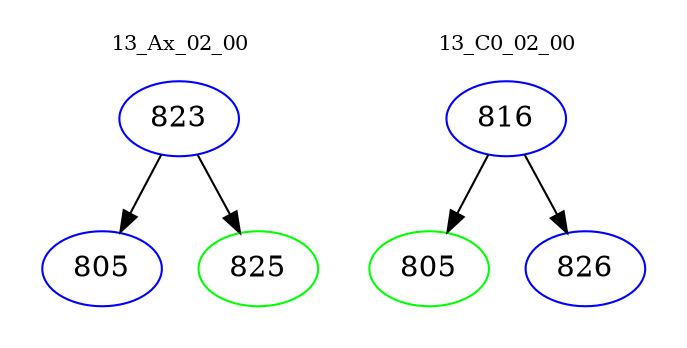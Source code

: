 digraph{
subgraph cluster_0 {
color = white
label = "13_Ax_02_00";
fontsize=10;
T0_823 [label="823", color="blue"]
T0_823 -> T0_805 [color="black"]
T0_805 [label="805", color="blue"]
T0_823 -> T0_825 [color="black"]
T0_825 [label="825", color="green"]
}
subgraph cluster_1 {
color = white
label = "13_C0_02_00";
fontsize=10;
T1_816 [label="816", color="blue"]
T1_816 -> T1_805 [color="black"]
T1_805 [label="805", color="green"]
T1_816 -> T1_826 [color="black"]
T1_826 [label="826", color="blue"]
}
}
